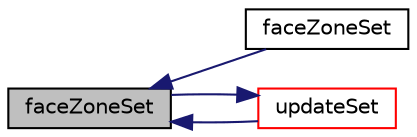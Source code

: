 digraph "faceZoneSet"
{
  bgcolor="transparent";
  edge [fontname="Helvetica",fontsize="10",labelfontname="Helvetica",labelfontsize="10"];
  node [fontname="Helvetica",fontsize="10",shape=record];
  rankdir="LR";
  Node1 [label="faceZoneSet",height=0.2,width=0.4,color="black", fillcolor="grey75", style="filled", fontcolor="black"];
  Node1 -> Node2 [dir="back",color="midnightblue",fontsize="10",style="solid",fontname="Helvetica"];
  Node2 [label="faceZoneSet",height=0.2,width=0.4,color="black",URL="$a00755.html#a5490ce4ebd2564269b3cdf51819a54ba",tooltip="Construct from additional size of labelHashSet. "];
  Node1 -> Node3 [dir="back",color="midnightblue",fontsize="10",style="solid",fontname="Helvetica"];
  Node3 [label="updateSet",height=0.2,width=0.4,color="red",URL="$a00755.html#afc9e2e914d3928dd7281d2ac71452052",tooltip="Sort addressing and make faceSet part consistent with addressing. "];
  Node3 -> Node1 [dir="back",color="midnightblue",fontsize="10",style="solid",fontname="Helvetica"];
}
